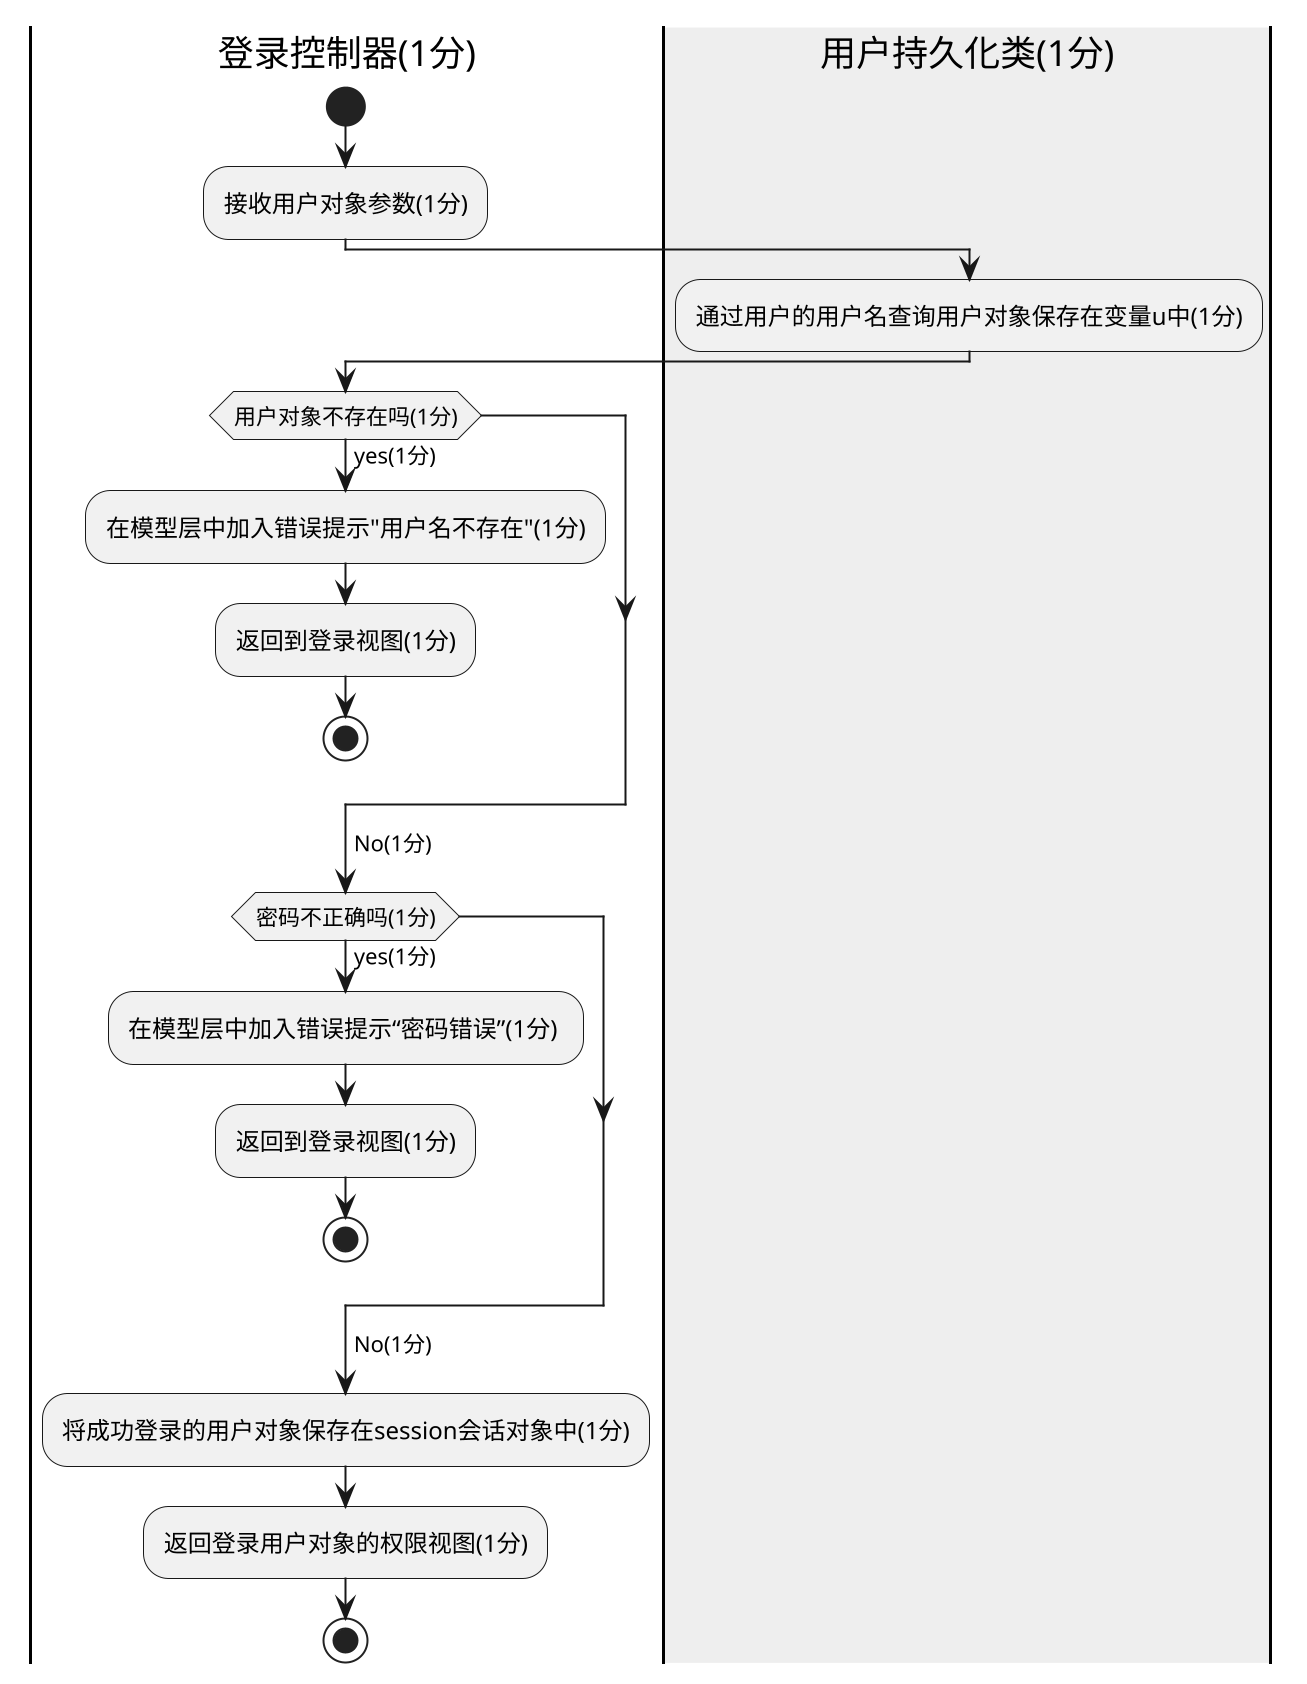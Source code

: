 @startuml
scale 2
|登录控制器(1分)|
start
:接收用户对象参数(1分);
|#eee|用户持久化类(1分)|
:通过用户的用户名查询用户对象保存在变量u中(1分);
|登录控制器(1分)|
if (用户对象不存在吗(1分)) then (yes(1分))
:在模型层中加入错误提示"用户名不存在"(1分);
:返回到登录视图(1分);
stop
endif
->No(1分);
if (密码不正确吗(1分)) then (yes(1分))
:在模型层中加入错误提示“密码错误”(1分) ;
:返回到登录视图(1分);
stop
endif
->No(1分);
:将成功登录的用户对象保存在session会话对象中(1分);
:返回登录用户对象的权限视图(1分);

stop
@enduml